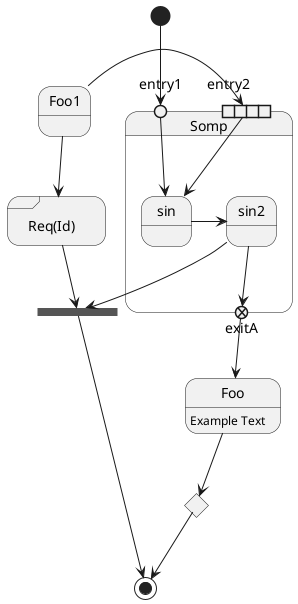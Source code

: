@startuml State Example

state join1 <<join>>
state end1  <<end>>
state "Req(Id)" as ReqId <<sdlreceive>>
state c <<choice>>

state Somp {
  state entry1 <<entryPoint>>
  state entry2 <<expansionInput>>
  state sin
  entry1 --> sin
  entry2 -> sin
  sin -> sin2
  sin2 --> join1
  sin2 --> exitA <<exitPoint>>
}

[*] --> entry1
exitA --> Foo
Foo : Example Text
Foo1 -> entry2
Foo1 --> ReqId
ReqId --> join1
join1 --> end1
Foo --> c
c --> end1
@enduml